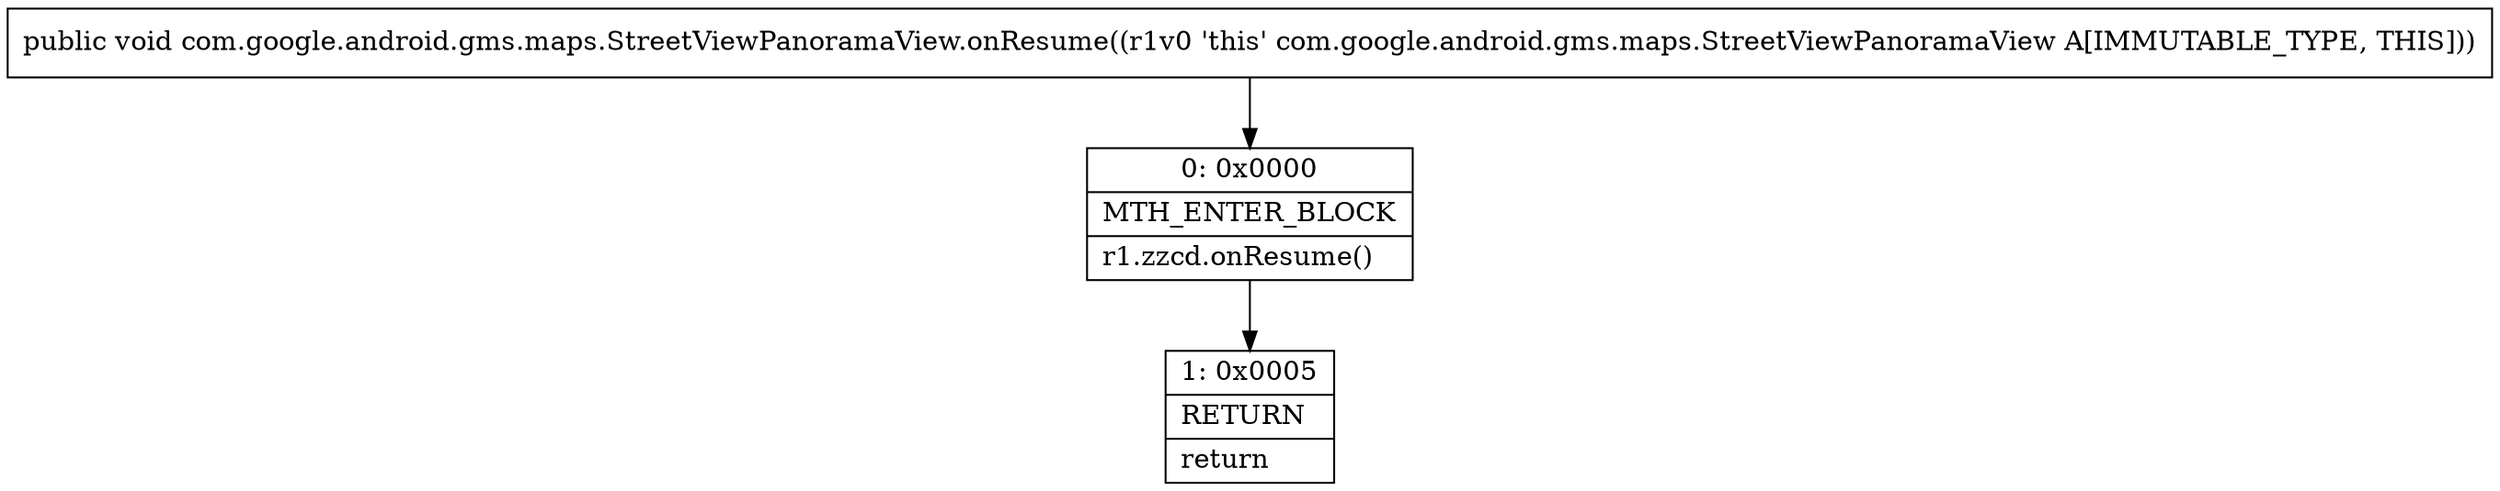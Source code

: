 digraph "CFG forcom.google.android.gms.maps.StreetViewPanoramaView.onResume()V" {
Node_0 [shape=record,label="{0\:\ 0x0000|MTH_ENTER_BLOCK\l|r1.zzcd.onResume()\l}"];
Node_1 [shape=record,label="{1\:\ 0x0005|RETURN\l|return\l}"];
MethodNode[shape=record,label="{public void com.google.android.gms.maps.StreetViewPanoramaView.onResume((r1v0 'this' com.google.android.gms.maps.StreetViewPanoramaView A[IMMUTABLE_TYPE, THIS])) }"];
MethodNode -> Node_0;
Node_0 -> Node_1;
}

